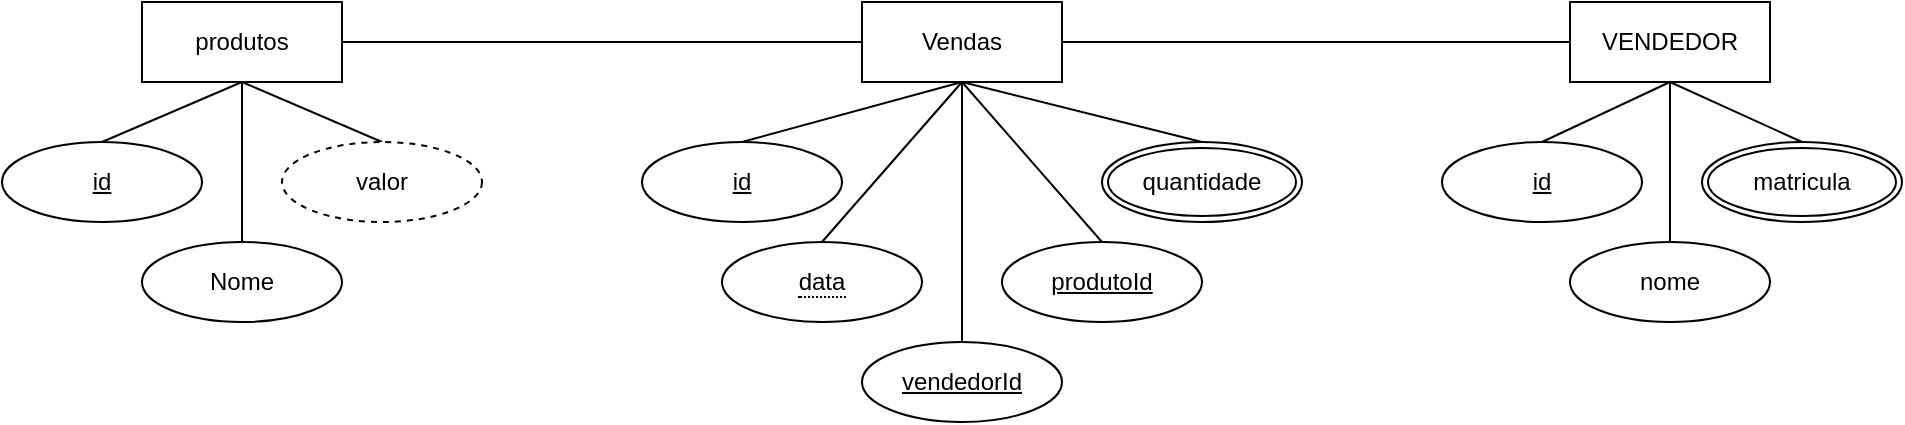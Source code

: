 <mxfile version="21.2.0" type="device">
  <diagram name="Página-1" id="CTG3uFRPyIN3x_Vy8U0W">
    <mxGraphModel dx="1816" dy="488" grid="1" gridSize="10" guides="1" tooltips="1" connect="1" arrows="1" fold="1" page="1" pageScale="1" pageWidth="827" pageHeight="1169" math="0" shadow="0">
      <root>
        <mxCell id="0" />
        <mxCell id="1" parent="0" />
        <mxCell id="JVqsxmMIg3LYxNWK5lPi-8" style="rounded=0;orthogonalLoop=1;jettySize=auto;html=1;exitX=0.5;exitY=1;exitDx=0;exitDy=0;entryX=0.5;entryY=0;entryDx=0;entryDy=0;endArrow=none;endFill=0;" parent="1" source="JVqsxmMIg3LYxNWK5lPi-2" target="JVqsxmMIg3LYxNWK5lPi-3" edge="1">
          <mxGeometry relative="1" as="geometry" />
        </mxCell>
        <mxCell id="JVqsxmMIg3LYxNWK5lPi-10" style="rounded=0;orthogonalLoop=1;jettySize=auto;html=1;exitX=0.5;exitY=1;exitDx=0;exitDy=0;entryX=0.5;entryY=0;entryDx=0;entryDy=0;endArrow=none;endFill=0;" parent="1" source="JVqsxmMIg3LYxNWK5lPi-2" target="JVqsxmMIg3LYxNWK5lPi-6" edge="1">
          <mxGeometry relative="1" as="geometry" />
        </mxCell>
        <mxCell id="JVqsxmMIg3LYxNWK5lPi-11" style="rounded=0;orthogonalLoop=1;jettySize=auto;html=1;exitX=0.5;exitY=1;exitDx=0;exitDy=0;entryX=0.5;entryY=0;entryDx=0;entryDy=0;endArrow=none;endFill=0;" parent="1" source="JVqsxmMIg3LYxNWK5lPi-2" target="JVqsxmMIg3LYxNWK5lPi-4" edge="1">
          <mxGeometry relative="1" as="geometry" />
        </mxCell>
        <mxCell id="JVqsxmMIg3LYxNWK5lPi-2" value="VENDEDOR" style="whiteSpace=wrap;html=1;align=center;" parent="1" vertex="1">
          <mxGeometry x="764" y="370" width="100" height="40" as="geometry" />
        </mxCell>
        <mxCell id="JVqsxmMIg3LYxNWK5lPi-3" value="id" style="ellipse;whiteSpace=wrap;html=1;align=center;fontStyle=4;" parent="1" vertex="1">
          <mxGeometry x="700" y="440" width="100" height="40" as="geometry" />
        </mxCell>
        <mxCell id="JVqsxmMIg3LYxNWK5lPi-4" value="nome" style="ellipse;whiteSpace=wrap;html=1;align=center;" parent="1" vertex="1">
          <mxGeometry x="764" y="490" width="100" height="40" as="geometry" />
        </mxCell>
        <mxCell id="JVqsxmMIg3LYxNWK5lPi-6" value="matricula" style="ellipse;shape=doubleEllipse;margin=3;whiteSpace=wrap;html=1;align=center;" parent="1" vertex="1">
          <mxGeometry x="830" y="440" width="100" height="40" as="geometry" />
        </mxCell>
        <mxCell id="JVqsxmMIg3LYxNWK5lPi-18" style="rounded=0;orthogonalLoop=1;jettySize=auto;html=1;exitX=0.5;exitY=1;exitDx=0;exitDy=0;entryX=0.5;entryY=0;entryDx=0;entryDy=0;endArrow=none;endFill=0;" parent="1" source="JVqsxmMIg3LYxNWK5lPi-13" target="JVqsxmMIg3LYxNWK5lPi-14" edge="1">
          <mxGeometry relative="1" as="geometry" />
        </mxCell>
        <mxCell id="JVqsxmMIg3LYxNWK5lPi-19" style="rounded=0;orthogonalLoop=1;jettySize=auto;html=1;exitX=0.5;exitY=1;exitDx=0;exitDy=0;entryX=0.5;entryY=0;entryDx=0;entryDy=0;endArrow=none;endFill=0;" parent="1" source="JVqsxmMIg3LYxNWK5lPi-13" target="JVqsxmMIg3LYxNWK5lPi-17" edge="1">
          <mxGeometry relative="1" as="geometry" />
        </mxCell>
        <mxCell id="JVqsxmMIg3LYxNWK5lPi-20" style="rounded=0;orthogonalLoop=1;jettySize=auto;html=1;exitX=0.5;exitY=1;exitDx=0;exitDy=0;entryX=0.5;entryY=0;entryDx=0;entryDy=0;endArrow=none;endFill=0;" parent="1" source="JVqsxmMIg3LYxNWK5lPi-13" target="JVqsxmMIg3LYxNWK5lPi-16" edge="1">
          <mxGeometry relative="1" as="geometry" />
        </mxCell>
        <mxCell id="fMjFFCYVgZxfIDRHxKjd-2" style="rounded=0;orthogonalLoop=1;jettySize=auto;html=1;entryX=0;entryY=0.5;entryDx=0;entryDy=0;endArrow=none;endFill=0;" edge="1" parent="1" source="JVqsxmMIg3LYxNWK5lPi-13" target="JVqsxmMIg3LYxNWK5lPi-21">
          <mxGeometry relative="1" as="geometry" />
        </mxCell>
        <mxCell id="JVqsxmMIg3LYxNWK5lPi-13" value="produtos" style="whiteSpace=wrap;html=1;align=center;" parent="1" vertex="1">
          <mxGeometry x="50" y="370" width="100" height="40" as="geometry" />
        </mxCell>
        <mxCell id="JVqsxmMIg3LYxNWK5lPi-14" value="Nome" style="ellipse;whiteSpace=wrap;html=1;align=center;" parent="1" vertex="1">
          <mxGeometry x="50" y="490" width="100" height="40" as="geometry" />
        </mxCell>
        <mxCell id="JVqsxmMIg3LYxNWK5lPi-16" value="id" style="ellipse;whiteSpace=wrap;html=1;align=center;fontStyle=4;" parent="1" vertex="1">
          <mxGeometry x="-20" y="440" width="100" height="40" as="geometry" />
        </mxCell>
        <mxCell id="JVqsxmMIg3LYxNWK5lPi-17" value="valor" style="ellipse;whiteSpace=wrap;html=1;align=center;dashed=1;" parent="1" vertex="1">
          <mxGeometry x="120" y="440" width="100" height="40" as="geometry" />
        </mxCell>
        <mxCell id="JVqsxmMIg3LYxNWK5lPi-29" style="rounded=0;orthogonalLoop=1;jettySize=auto;html=1;exitX=0.5;exitY=1;exitDx=0;exitDy=0;entryX=0.5;entryY=0;entryDx=0;entryDy=0;endArrow=none;endFill=0;" parent="1" source="JVqsxmMIg3LYxNWK5lPi-21" target="JVqsxmMIg3LYxNWK5lPi-28" edge="1">
          <mxGeometry relative="1" as="geometry" />
        </mxCell>
        <mxCell id="JVqsxmMIg3LYxNWK5lPi-30" style="rounded=0;orthogonalLoop=1;jettySize=auto;html=1;exitX=0.5;exitY=1;exitDx=0;exitDy=0;entryX=0.5;entryY=0;entryDx=0;entryDy=0;endArrow=none;endFill=0;" parent="1" source="JVqsxmMIg3LYxNWK5lPi-21" target="JVqsxmMIg3LYxNWK5lPi-26" edge="1">
          <mxGeometry relative="1" as="geometry" />
        </mxCell>
        <mxCell id="JVqsxmMIg3LYxNWK5lPi-31" style="rounded=0;orthogonalLoop=1;jettySize=auto;html=1;exitX=0.5;exitY=1;exitDx=0;exitDy=0;entryX=0.5;entryY=0;entryDx=0;entryDy=0;endArrow=none;endFill=0;" parent="1" source="JVqsxmMIg3LYxNWK5lPi-21" target="JVqsxmMIg3LYxNWK5lPi-24" edge="1">
          <mxGeometry relative="1" as="geometry" />
        </mxCell>
        <mxCell id="JVqsxmMIg3LYxNWK5lPi-32" style="rounded=0;orthogonalLoop=1;jettySize=auto;html=1;exitX=0.5;exitY=1;exitDx=0;exitDy=0;entryX=0.5;entryY=0;entryDx=0;entryDy=0;endArrow=none;endFill=0;" parent="1" source="JVqsxmMIg3LYxNWK5lPi-21" target="JVqsxmMIg3LYxNWK5lPi-23" edge="1">
          <mxGeometry relative="1" as="geometry" />
        </mxCell>
        <mxCell id="JVqsxmMIg3LYxNWK5lPi-33" style="rounded=0;orthogonalLoop=1;jettySize=auto;html=1;exitX=0.5;exitY=1;exitDx=0;exitDy=0;entryX=0.5;entryY=0;entryDx=0;entryDy=0;endArrow=none;endFill=0;" parent="1" source="JVqsxmMIg3LYxNWK5lPi-21" target="JVqsxmMIg3LYxNWK5lPi-22" edge="1">
          <mxGeometry relative="1" as="geometry" />
        </mxCell>
        <mxCell id="fMjFFCYVgZxfIDRHxKjd-1" style="rounded=0;orthogonalLoop=1;jettySize=auto;html=1;entryX=0;entryY=0.5;entryDx=0;entryDy=0;endArrow=none;endFill=0;" edge="1" parent="1" source="JVqsxmMIg3LYxNWK5lPi-21" target="JVqsxmMIg3LYxNWK5lPi-2">
          <mxGeometry relative="1" as="geometry" />
        </mxCell>
        <mxCell id="JVqsxmMIg3LYxNWK5lPi-21" value="Vendas" style="whiteSpace=wrap;html=1;align=center;" parent="1" vertex="1">
          <mxGeometry x="410" y="370" width="100" height="40" as="geometry" />
        </mxCell>
        <mxCell id="JVqsxmMIg3LYxNWK5lPi-22" value="id" style="ellipse;whiteSpace=wrap;html=1;align=center;fontStyle=4;" parent="1" vertex="1">
          <mxGeometry x="300" y="440" width="100" height="40" as="geometry" />
        </mxCell>
        <mxCell id="JVqsxmMIg3LYxNWK5lPi-23" value="&lt;span style=&quot;border-bottom: 1px dotted&quot;&gt;data&lt;/span&gt;" style="ellipse;whiteSpace=wrap;html=1;align=center;" parent="1" vertex="1">
          <mxGeometry x="340" y="490" width="100" height="40" as="geometry" />
        </mxCell>
        <mxCell id="JVqsxmMIg3LYxNWK5lPi-24" value="quantidade" style="ellipse;shape=doubleEllipse;margin=3;whiteSpace=wrap;html=1;align=center;" parent="1" vertex="1">
          <mxGeometry x="530" y="440" width="100" height="40" as="geometry" />
        </mxCell>
        <mxCell id="JVqsxmMIg3LYxNWK5lPi-26" value="produtoId" style="ellipse;whiteSpace=wrap;html=1;align=center;fontStyle=4;" parent="1" vertex="1">
          <mxGeometry x="480" y="490" width="100" height="40" as="geometry" />
        </mxCell>
        <mxCell id="JVqsxmMIg3LYxNWK5lPi-28" value="vendedorId" style="ellipse;whiteSpace=wrap;html=1;align=center;fontStyle=4;" parent="1" vertex="1">
          <mxGeometry x="410" y="540" width="100" height="40" as="geometry" />
        </mxCell>
      </root>
    </mxGraphModel>
  </diagram>
</mxfile>
